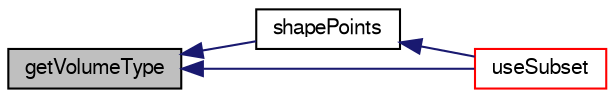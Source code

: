 digraph "getVolumeType"
{
  bgcolor="transparent";
  edge [fontname="FreeSans",fontsize="10",labelfontname="FreeSans",labelfontsize="10"];
  node [fontname="FreeSans",fontsize="10",shape=record];
  rankdir="LR";
  Node40 [label="getVolumeType",height=0.2,width=0.4,color="black", fillcolor="grey75", style="filled", fontcolor="black"];
  Node40 -> Node41 [dir="back",color="midnightblue",fontsize="10",style="solid",fontname="FreeSans"];
  Node41 [label="shapePoints",height=0.2,width=0.4,color="black",URL="$a25054.html#aeef9078dd91d58c4cede06e7a9cee2cb",tooltip="Get representative point cloud for all shapes inside. "];
  Node41 -> Node42 [dir="back",color="midnightblue",fontsize="10",style="solid",fontname="FreeSans"];
  Node42 [label="useSubset",height=0.2,width=0.4,color="red",URL="$a25054.html#a58788497e7ea290023cc9c00730639ff"];
  Node40 -> Node42 [dir="back",color="midnightblue",fontsize="10",style="solid",fontname="FreeSans"];
}
